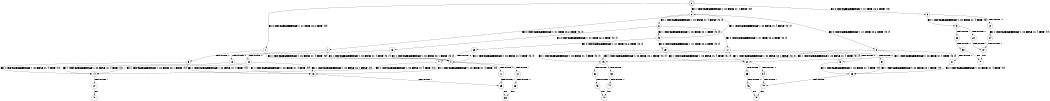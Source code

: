 digraph BCG {
size = "7, 10.5";
center = TRUE;
node [shape = circle];
0 [peripheries = 2];
0 -> 1 [label = "EX !0 !ATOMIC_EXCH_BRANCH (1, +1, TRUE, +0, 2, TRUE) !{0}"];
0 -> 2 [label = "EX !1 !ATOMIC_EXCH_BRANCH (1, +0, FALSE, +1, 4, FALSE) !{0}"];
0 -> 3 [label = "EX !0 !ATOMIC_EXCH_BRANCH (1, +1, TRUE, +0, 2, TRUE) !{0}"];
1 -> 4 [label = "EX !1 !ATOMIC_EXCH_BRANCH (1, +0, FALSE, +1, 4, TRUE) !{0}"];
1 -> 5 [label = "TERMINATE !0"];
2 -> 6 [label = "EX !1 !ATOMIC_EXCH_BRANCH (1, +0, FALSE, +1, 4, FALSE) !{0, 1}"];
2 -> 7 [label = "EX !0 !ATOMIC_EXCH_BRANCH (1, +1, TRUE, +0, 2, TRUE) !{0, 1}"];
2 -> 8 [label = "EX !0 !ATOMIC_EXCH_BRANCH (1, +1, TRUE, +0, 2, TRUE) !{0, 1}"];
3 -> 9 [label = "EX !1 !ATOMIC_EXCH_BRANCH (1, +0, FALSE, +1, 4, TRUE) !{0}"];
3 -> 10 [label = "TERMINATE !0"];
4 -> 11 [label = "TERMINATE !0"];
4 -> 12 [label = "TERMINATE !1"];
5 -> 13 [label = "EX !1 !ATOMIC_EXCH_BRANCH (1, +0, FALSE, +1, 4, TRUE) !{1}"];
5 -> 14 [label = "EX !1 !ATOMIC_EXCH_BRANCH (1, +0, FALSE, +1, 4, TRUE) !{1}"];
6 -> 15 [label = "EX !1 !ATOMIC_EXCH_BRANCH (1, +0, FALSE, +0, 1, TRUE) !{0, 1}"];
6 -> 16 [label = "EX !0 !ATOMIC_EXCH_BRANCH (1, +1, TRUE, +0, 2, TRUE) !{0, 1}"];
6 -> 17 [label = "EX !0 !ATOMIC_EXCH_BRANCH (1, +1, TRUE, +0, 2, TRUE) !{0, 1}"];
7 -> 4 [label = "EX !1 !ATOMIC_EXCH_BRANCH (1, +0, FALSE, +1, 4, TRUE) !{0, 1}"];
7 -> 18 [label = "TERMINATE !0"];
8 -> 19 [label = "EX !1 !ATOMIC_EXCH_BRANCH (1, +0, FALSE, +1, 4, TRUE) !{0, 1}"];
8 -> 20 [label = "EX !1 !ATOMIC_EXCH_BRANCH (1, +0, FALSE, +1, 4, TRUE) !{0, 1}"];
8 -> 21 [label = "TERMINATE !0"];
9 -> 22 [label = "TERMINATE !0"];
9 -> 23 [label = "TERMINATE !1"];
10 -> 24 [label = "EX !1 !ATOMIC_EXCH_BRANCH (1, +0, FALSE, +1, 4, TRUE) !{1}"];
11 -> 25 [label = "TERMINATE !1"];
12 -> 26 [label = "TERMINATE !0"];
13 -> 25 [label = "TERMINATE !1"];
14 -> 27 [label = "TERMINATE !1"];
15 -> 2 [label = "EX !1 !ATOMIC_EXCH_BRANCH (1, +0, FALSE, +1, 4, FALSE) !{0, 1}"];
15 -> 28 [label = "EX !0 !ATOMIC_EXCH_BRANCH (1, +1, TRUE, +0, 2, TRUE) !{0, 1}"];
15 -> 29 [label = "EX !0 !ATOMIC_EXCH_BRANCH (1, +1, TRUE, +0, 2, TRUE) !{0, 1}"];
16 -> 4 [label = "EX !1 !ATOMIC_EXCH_BRANCH (1, +0, FALSE, +0, 1, FALSE) !{0, 1}"];
16 -> 30 [label = "TERMINATE !0"];
17 -> 19 [label = "EX !1 !ATOMIC_EXCH_BRANCH (1, +0, FALSE, +0, 1, FALSE) !{0, 1}"];
17 -> 20 [label = "EX !1 !ATOMIC_EXCH_BRANCH (1, +0, FALSE, +0, 1, FALSE) !{0, 1}"];
17 -> 31 [label = "TERMINATE !0"];
18 -> 13 [label = "EX !1 !ATOMIC_EXCH_BRANCH (1, +0, FALSE, +1, 4, TRUE) !{1}"];
18 -> 14 [label = "EX !1 !ATOMIC_EXCH_BRANCH (1, +0, FALSE, +1, 4, TRUE) !{1}"];
19 -> 32 [label = "TERMINATE !0"];
19 -> 33 [label = "TERMINATE !1"];
20 -> 34 [label = "TERMINATE !0"];
20 -> 35 [label = "TERMINATE !1"];
21 -> 36 [label = "EX !1 !ATOMIC_EXCH_BRANCH (1, +0, FALSE, +1, 4, TRUE) !{1}"];
22 -> 37 [label = "TERMINATE !1"];
23 -> 38 [label = "TERMINATE !0"];
24 -> 37 [label = "TERMINATE !1"];
25 -> 39 [label = "exit"];
26 -> 39 [label = "exit"];
27 -> 40 [label = "exit"];
28 -> 4 [label = "EX !1 !ATOMIC_EXCH_BRANCH (1, +0, FALSE, +1, 4, TRUE) !{0, 1}"];
28 -> 41 [label = "TERMINATE !0"];
29 -> 19 [label = "EX !1 !ATOMIC_EXCH_BRANCH (1, +0, FALSE, +1, 4, TRUE) !{0, 1}"];
29 -> 20 [label = "EX !1 !ATOMIC_EXCH_BRANCH (1, +0, FALSE, +1, 4, TRUE) !{0, 1}"];
29 -> 42 [label = "TERMINATE !0"];
30 -> 13 [label = "EX !1 !ATOMIC_EXCH_BRANCH (1, +0, FALSE, +0, 1, FALSE) !{1}"];
30 -> 14 [label = "EX !1 !ATOMIC_EXCH_BRANCH (1, +0, FALSE, +0, 1, FALSE) !{1}"];
31 -> 36 [label = "EX !1 !ATOMIC_EXCH_BRANCH (1, +0, FALSE, +0, 1, FALSE) !{1}"];
32 -> 43 [label = "TERMINATE !1"];
33 -> 44 [label = "TERMINATE !0"];
34 -> 45 [label = "TERMINATE !1"];
35 -> 46 [label = "TERMINATE !0"];
36 -> 45 [label = "TERMINATE !1"];
37 -> 47 [label = "exit"];
38 -> 47 [label = "exit"];
41 -> 13 [label = "EX !1 !ATOMIC_EXCH_BRANCH (1, +0, FALSE, +1, 4, TRUE) !{1}"];
41 -> 14 [label = "EX !1 !ATOMIC_EXCH_BRANCH (1, +0, FALSE, +1, 4, TRUE) !{1}"];
42 -> 36 [label = "EX !1 !ATOMIC_EXCH_BRANCH (1, +0, FALSE, +1, 4, TRUE) !{1}"];
43 -> 48 [label = "exit"];
44 -> 48 [label = "exit"];
45 -> 49 [label = "exit"];
46 -> 49 [label = "exit"];
}

